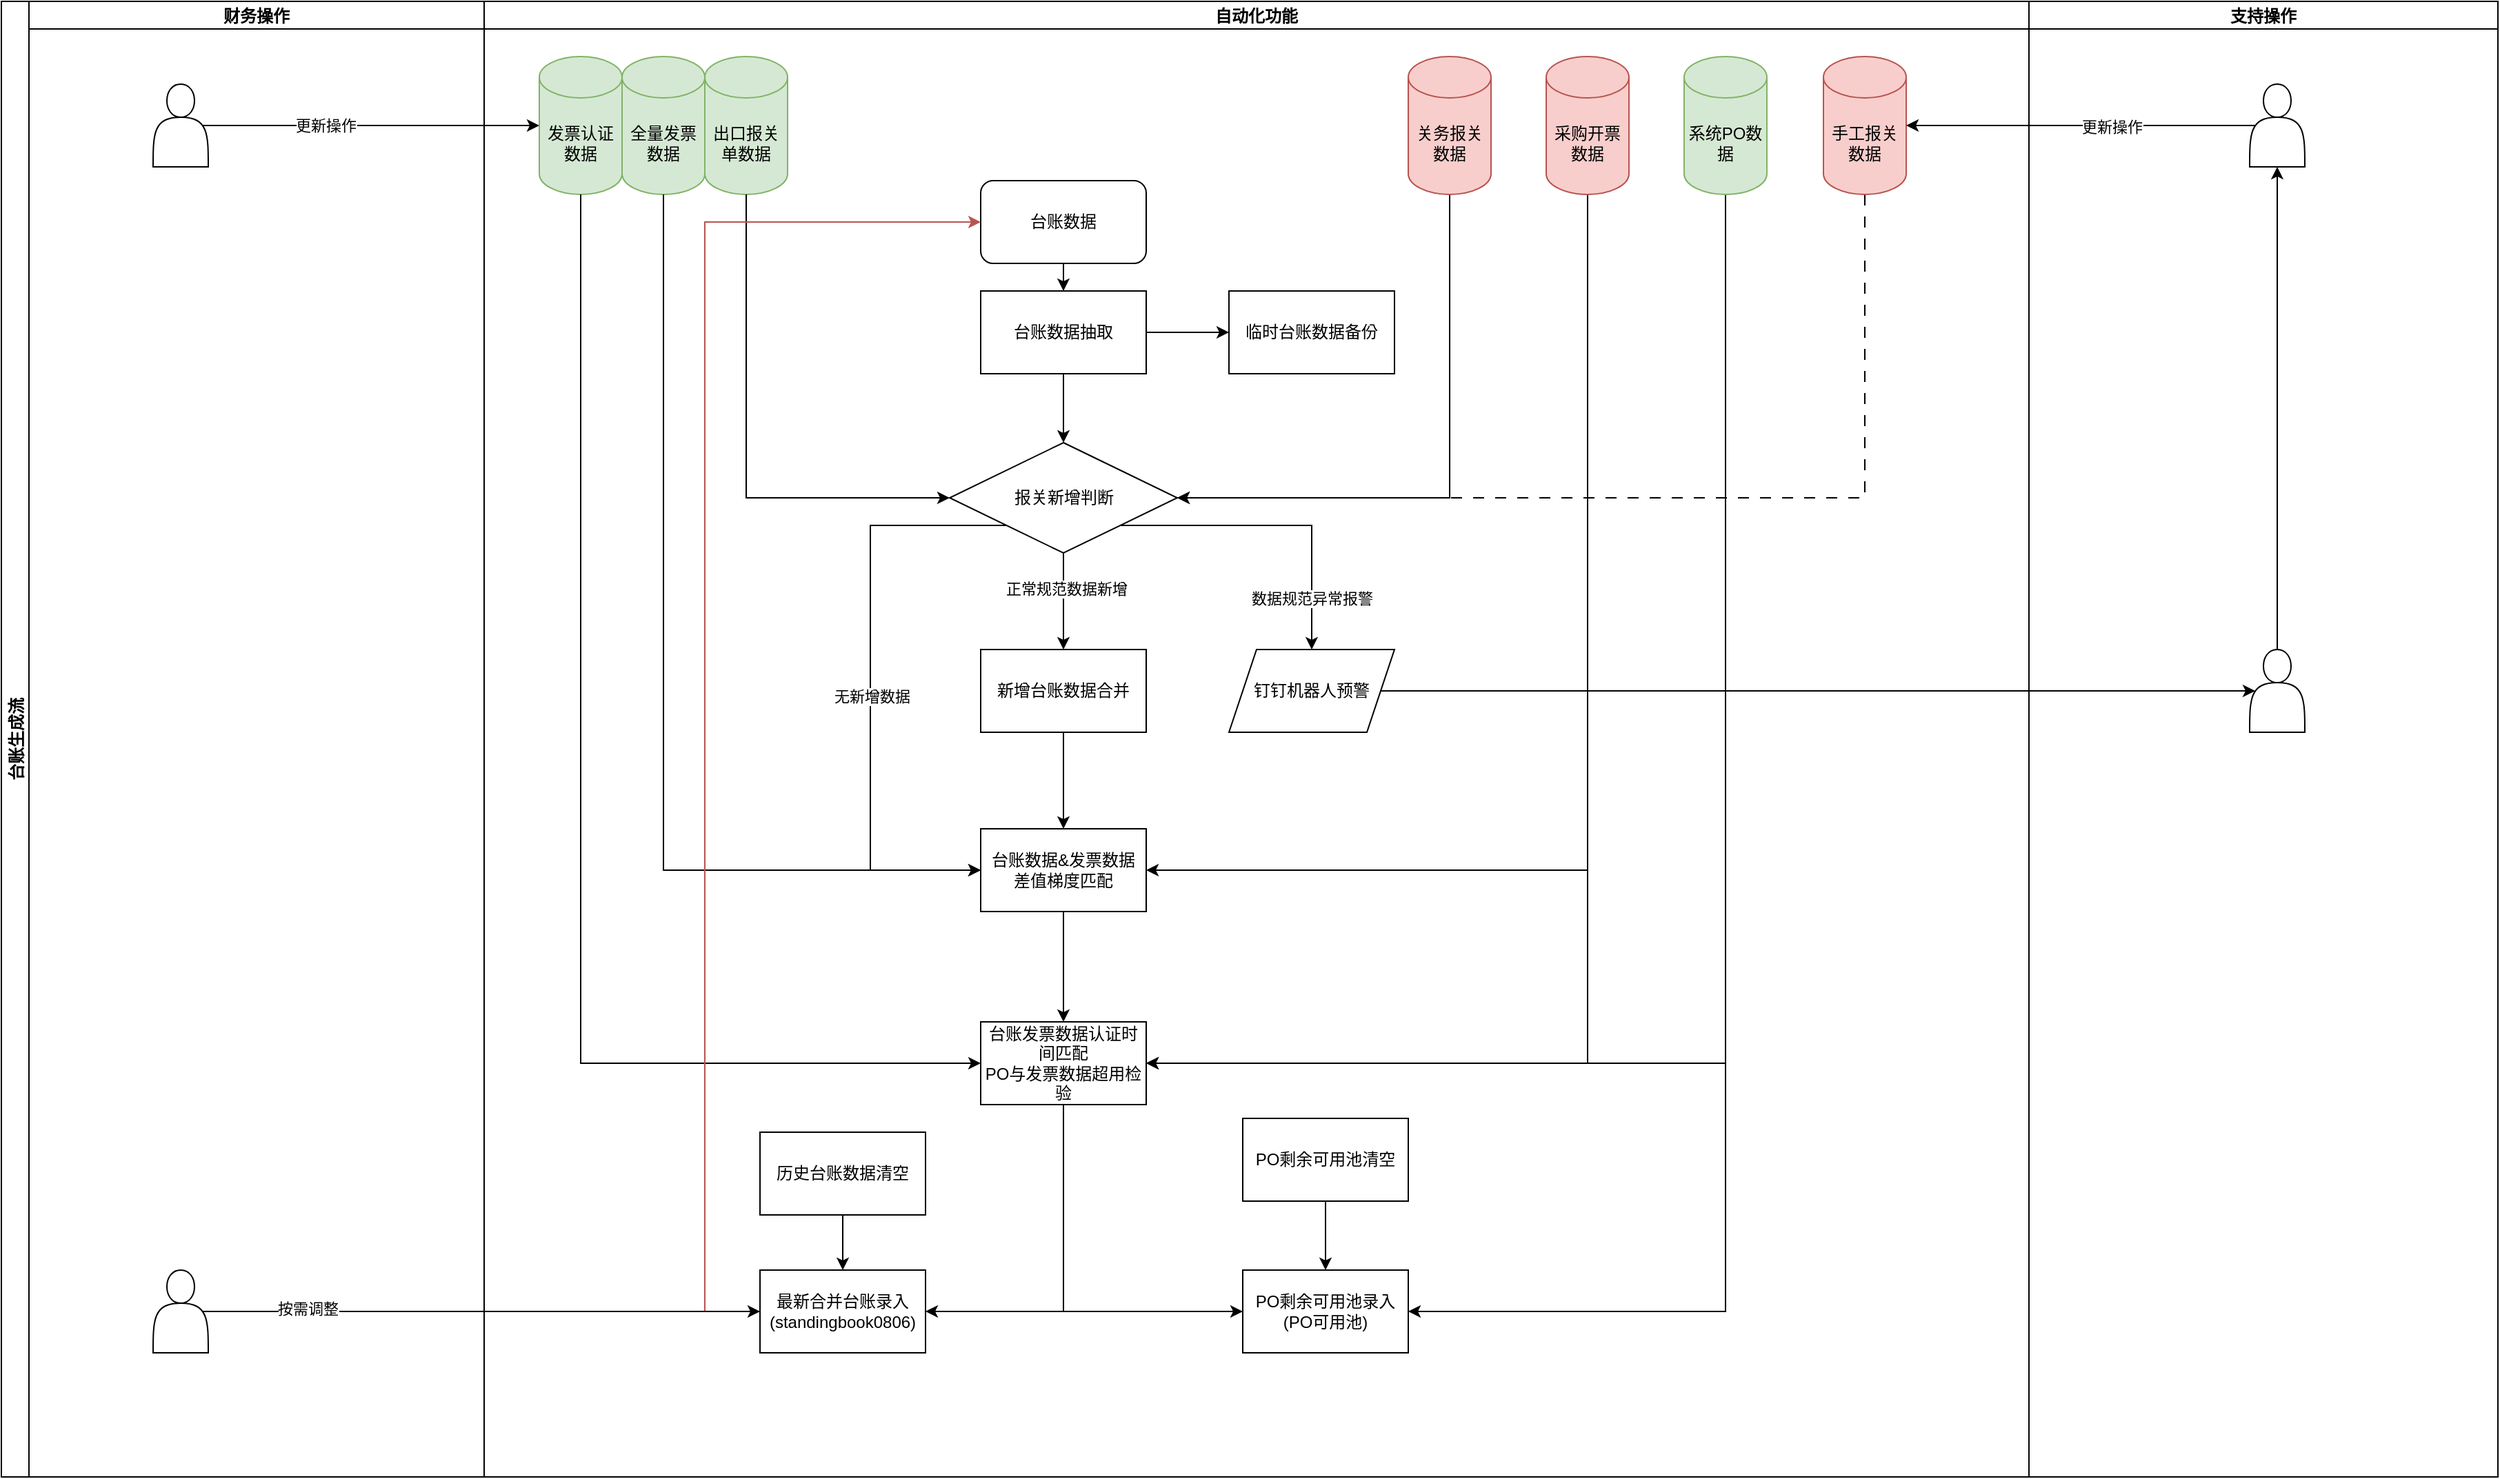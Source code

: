 <mxfile version="24.7.6">
  <diagram id="prtHgNgQTEPvFCAcTncT" name="Page-1">
    <mxGraphModel dx="3033" dy="1206" grid="1" gridSize="10" guides="1" tooltips="1" connect="1" arrows="1" fold="1" page="1" pageScale="1" pageWidth="827" pageHeight="1169" math="0" shadow="0">
      <root>
        <mxCell id="0" />
        <mxCell id="1" parent="0" />
        <mxCell id="HWYvdIPogjPDE-Yno99K-1" value="台账生成流" style="swimlane;childLayout=stackLayout;resizeParent=1;resizeParentMax=0;startSize=20;horizontal=0;horizontalStack=1;" vertex="1" parent="1">
          <mxGeometry x="-110" y="200" width="1810" height="1070" as="geometry">
            <mxRectangle x="10" y="300" width="40" height="50" as="alternateBounds" />
          </mxGeometry>
        </mxCell>
        <mxCell id="HWYvdIPogjPDE-Yno99K-2" value="财务操作" style="swimlane;startSize=20;" vertex="1" parent="HWYvdIPogjPDE-Yno99K-1">
          <mxGeometry x="20" width="330" height="1070" as="geometry" />
        </mxCell>
        <mxCell id="HWYvdIPogjPDE-Yno99K-12" value="" style="shape=actor;whiteSpace=wrap;html=1;" vertex="1" parent="HWYvdIPogjPDE-Yno99K-2">
          <mxGeometry x="90" y="60" width="40" height="60" as="geometry" />
        </mxCell>
        <mxCell id="HWYvdIPogjPDE-Yno99K-69" value="" style="shape=actor;whiteSpace=wrap;html=1;" vertex="1" parent="HWYvdIPogjPDE-Yno99K-2">
          <mxGeometry x="90" y="920" width="40" height="60" as="geometry" />
        </mxCell>
        <mxCell id="HWYvdIPogjPDE-Yno99K-3" value="自动化功能" style="swimlane;startSize=20;" vertex="1" parent="HWYvdIPogjPDE-Yno99K-1">
          <mxGeometry x="350" width="1120" height="1070" as="geometry" />
        </mxCell>
        <mxCell id="HWYvdIPogjPDE-Yno99K-20" style="edgeStyle=orthogonalEdgeStyle;rounded=0;orthogonalLoop=1;jettySize=auto;html=1;exitX=0.5;exitY=1;exitDx=0;exitDy=0;exitPerimeter=0;entryX=1;entryY=0.5;entryDx=0;entryDy=0;" edge="1" parent="HWYvdIPogjPDE-Yno99K-3" source="HWYvdIPogjPDE-Yno99K-5" target="HWYvdIPogjPDE-Yno99K-17">
          <mxGeometry relative="1" as="geometry" />
        </mxCell>
        <mxCell id="HWYvdIPogjPDE-Yno99K-5" value="关务报关数据" style="shape=cylinder3;whiteSpace=wrap;html=1;boundedLbl=1;backgroundOutline=1;size=15;fillColor=#f8cecc;strokeColor=#b85450;" vertex="1" parent="HWYvdIPogjPDE-Yno99K-3">
          <mxGeometry x="670" y="40" width="60" height="100" as="geometry" />
        </mxCell>
        <mxCell id="HWYvdIPogjPDE-Yno99K-47" style="edgeStyle=orthogonalEdgeStyle;rounded=0;orthogonalLoop=1;jettySize=auto;html=1;exitX=0.5;exitY=1;exitDx=0;exitDy=0;exitPerimeter=0;entryX=1;entryY=0.5;entryDx=0;entryDy=0;" edge="1" parent="HWYvdIPogjPDE-Yno99K-3" source="HWYvdIPogjPDE-Yno99K-6" target="HWYvdIPogjPDE-Yno99K-43">
          <mxGeometry relative="1" as="geometry" />
        </mxCell>
        <mxCell id="HWYvdIPogjPDE-Yno99K-59" style="edgeStyle=orthogonalEdgeStyle;rounded=0;orthogonalLoop=1;jettySize=auto;html=1;exitX=0.5;exitY=1;exitDx=0;exitDy=0;exitPerimeter=0;entryX=1;entryY=0.5;entryDx=0;entryDy=0;" edge="1" parent="HWYvdIPogjPDE-Yno99K-3" source="HWYvdIPogjPDE-Yno99K-6" target="HWYvdIPogjPDE-Yno99K-53">
          <mxGeometry relative="1" as="geometry" />
        </mxCell>
        <mxCell id="HWYvdIPogjPDE-Yno99K-6" value="采购开票数据" style="shape=cylinder3;whiteSpace=wrap;html=1;boundedLbl=1;backgroundOutline=1;size=15;fillColor=#f8cecc;strokeColor=#b85450;" vertex="1" parent="HWYvdIPogjPDE-Yno99K-3">
          <mxGeometry x="770" y="40" width="60" height="100" as="geometry" />
        </mxCell>
        <mxCell id="HWYvdIPogjPDE-Yno99K-16" value="" style="edgeStyle=orthogonalEdgeStyle;rounded=0;orthogonalLoop=1;jettySize=auto;html=1;entryX=0.5;entryY=0;entryDx=0;entryDy=0;" edge="1" parent="HWYvdIPogjPDE-Yno99K-3" source="HWYvdIPogjPDE-Yno99K-10" target="HWYvdIPogjPDE-Yno99K-23">
          <mxGeometry relative="1" as="geometry">
            <mxPoint x="355" y="160" as="targetPoint" />
          </mxGeometry>
        </mxCell>
        <mxCell id="HWYvdIPogjPDE-Yno99K-10" value="台账数据" style="rounded=1;whiteSpace=wrap;html=1;" vertex="1" parent="HWYvdIPogjPDE-Yno99K-3">
          <mxGeometry x="360" y="130" width="120" height="60" as="geometry" />
        </mxCell>
        <mxCell id="HWYvdIPogjPDE-Yno99K-11" value="" style="group" vertex="1" connectable="0" parent="HWYvdIPogjPDE-Yno99K-3">
          <mxGeometry x="40" y="40" width="180" height="100" as="geometry" />
        </mxCell>
        <mxCell id="HWYvdIPogjPDE-Yno99K-7" value="发票认证数据" style="shape=cylinder3;whiteSpace=wrap;html=1;boundedLbl=1;backgroundOutline=1;size=15;fillColor=#d5e8d4;strokeColor=#82b366;" vertex="1" parent="HWYvdIPogjPDE-Yno99K-11">
          <mxGeometry width="60" height="100" as="geometry" />
        </mxCell>
        <mxCell id="HWYvdIPogjPDE-Yno99K-8" value="全量发票数据" style="shape=cylinder3;whiteSpace=wrap;html=1;boundedLbl=1;backgroundOutline=1;size=15;fillColor=#d5e8d4;strokeColor=#82b366;" vertex="1" parent="HWYvdIPogjPDE-Yno99K-11">
          <mxGeometry x="60" width="60" height="100" as="geometry" />
        </mxCell>
        <mxCell id="HWYvdIPogjPDE-Yno99K-9" value="出口报关单数据" style="shape=cylinder3;whiteSpace=wrap;html=1;boundedLbl=1;backgroundOutline=1;size=15;fillColor=#d5e8d4;strokeColor=#82b366;" vertex="1" parent="HWYvdIPogjPDE-Yno99K-11">
          <mxGeometry x="120" width="60" height="100" as="geometry" />
        </mxCell>
        <mxCell id="HWYvdIPogjPDE-Yno99K-22" value="" style="edgeStyle=orthogonalEdgeStyle;rounded=0;orthogonalLoop=1;jettySize=auto;html=1;" edge="1" parent="HWYvdIPogjPDE-Yno99K-3" source="HWYvdIPogjPDE-Yno99K-17" target="HWYvdIPogjPDE-Yno99K-21">
          <mxGeometry relative="1" as="geometry" />
        </mxCell>
        <mxCell id="HWYvdIPogjPDE-Yno99K-27" value="正常规范数据新增" style="edgeLabel;html=1;align=center;verticalAlign=middle;resizable=0;points=[];" vertex="1" connectable="0" parent="HWYvdIPogjPDE-Yno99K-22">
          <mxGeometry x="-0.253" y="2" relative="1" as="geometry">
            <mxPoint as="offset" />
          </mxGeometry>
        </mxCell>
        <mxCell id="HWYvdIPogjPDE-Yno99K-36" style="edgeStyle=orthogonalEdgeStyle;rounded=0;orthogonalLoop=1;jettySize=auto;html=1;exitX=1;exitY=1;exitDx=0;exitDy=0;entryX=0.5;entryY=0;entryDx=0;entryDy=0;" edge="1" parent="HWYvdIPogjPDE-Yno99K-3" source="HWYvdIPogjPDE-Yno99K-17" target="HWYvdIPogjPDE-Yno99K-40">
          <mxGeometry relative="1" as="geometry">
            <mxPoint x="600" y="385" as="targetPoint" />
          </mxGeometry>
        </mxCell>
        <mxCell id="HWYvdIPogjPDE-Yno99K-38" value="数据规范异常报警" style="edgeLabel;html=1;align=center;verticalAlign=middle;resizable=0;points=[];" vertex="1" connectable="0" parent="HWYvdIPogjPDE-Yno99K-36">
          <mxGeometry x="0.778" relative="1" as="geometry">
            <mxPoint y="-12" as="offset" />
          </mxGeometry>
        </mxCell>
        <mxCell id="HWYvdIPogjPDE-Yno99K-45" style="edgeStyle=orthogonalEdgeStyle;rounded=0;orthogonalLoop=1;jettySize=auto;html=1;exitX=0;exitY=1;exitDx=0;exitDy=0;entryX=0;entryY=0.5;entryDx=0;entryDy=0;" edge="1" parent="HWYvdIPogjPDE-Yno99K-3" source="HWYvdIPogjPDE-Yno99K-17" target="HWYvdIPogjPDE-Yno99K-43">
          <mxGeometry relative="1" as="geometry">
            <Array as="points">
              <mxPoint x="280" y="380" />
              <mxPoint x="280" y="630" />
            </Array>
          </mxGeometry>
        </mxCell>
        <mxCell id="HWYvdIPogjPDE-Yno99K-46" value="无新增数据" style="edgeLabel;html=1;align=center;verticalAlign=middle;resizable=0;points=[];" vertex="1" connectable="0" parent="HWYvdIPogjPDE-Yno99K-45">
          <mxGeometry x="0.043" y="1" relative="1" as="geometry">
            <mxPoint y="-1" as="offset" />
          </mxGeometry>
        </mxCell>
        <mxCell id="HWYvdIPogjPDE-Yno99K-17" value="报关新增判断" style="rhombus;whiteSpace=wrap;html=1;" vertex="1" parent="HWYvdIPogjPDE-Yno99K-3">
          <mxGeometry x="337.5" y="320" width="165" height="80" as="geometry" />
        </mxCell>
        <mxCell id="HWYvdIPogjPDE-Yno99K-19" style="edgeStyle=orthogonalEdgeStyle;rounded=0;orthogonalLoop=1;jettySize=auto;html=1;exitX=0.5;exitY=1;exitDx=0;exitDy=0;exitPerimeter=0;entryX=0;entryY=0.5;entryDx=0;entryDy=0;" edge="1" parent="HWYvdIPogjPDE-Yno99K-3" source="HWYvdIPogjPDE-Yno99K-9" target="HWYvdIPogjPDE-Yno99K-17">
          <mxGeometry relative="1" as="geometry" />
        </mxCell>
        <mxCell id="HWYvdIPogjPDE-Yno99K-44" value="" style="edgeStyle=orthogonalEdgeStyle;rounded=0;orthogonalLoop=1;jettySize=auto;html=1;" edge="1" parent="HWYvdIPogjPDE-Yno99K-3" source="HWYvdIPogjPDE-Yno99K-21" target="HWYvdIPogjPDE-Yno99K-43">
          <mxGeometry relative="1" as="geometry" />
        </mxCell>
        <mxCell id="HWYvdIPogjPDE-Yno99K-21" value="新增台账数据合并" style="whiteSpace=wrap;html=1;" vertex="1" parent="HWYvdIPogjPDE-Yno99K-3">
          <mxGeometry x="360" y="470" width="120" height="60" as="geometry" />
        </mxCell>
        <mxCell id="HWYvdIPogjPDE-Yno99K-26" value="" style="edgeStyle=orthogonalEdgeStyle;rounded=0;orthogonalLoop=1;jettySize=auto;html=1;" edge="1" parent="HWYvdIPogjPDE-Yno99K-3" source="HWYvdIPogjPDE-Yno99K-23" target="HWYvdIPogjPDE-Yno99K-17">
          <mxGeometry relative="1" as="geometry" />
        </mxCell>
        <mxCell id="HWYvdIPogjPDE-Yno99K-33" value="" style="edgeStyle=orthogonalEdgeStyle;rounded=0;orthogonalLoop=1;jettySize=auto;html=1;" edge="1" parent="HWYvdIPogjPDE-Yno99K-3" source="HWYvdIPogjPDE-Yno99K-23" target="HWYvdIPogjPDE-Yno99K-32">
          <mxGeometry relative="1" as="geometry" />
        </mxCell>
        <mxCell id="HWYvdIPogjPDE-Yno99K-23" value="台账数据抽取" style="rounded=0;whiteSpace=wrap;html=1;" vertex="1" parent="HWYvdIPogjPDE-Yno99K-3">
          <mxGeometry x="360" y="210" width="120" height="60" as="geometry" />
        </mxCell>
        <mxCell id="HWYvdIPogjPDE-Yno99K-32" value="临时台账数据备份" style="whiteSpace=wrap;html=1;rounded=0;" vertex="1" parent="HWYvdIPogjPDE-Yno99K-3">
          <mxGeometry x="540" y="210" width="120" height="60" as="geometry" />
        </mxCell>
        <mxCell id="HWYvdIPogjPDE-Yno99K-40" value="钉钉机器人预警" style="shape=parallelogram;perimeter=parallelogramPerimeter;whiteSpace=wrap;html=1;fixedSize=1;" vertex="1" parent="HWYvdIPogjPDE-Yno99K-3">
          <mxGeometry x="540" y="470" width="120" height="60" as="geometry" />
        </mxCell>
        <mxCell id="HWYvdIPogjPDE-Yno99K-54" value="" style="edgeStyle=orthogonalEdgeStyle;rounded=0;orthogonalLoop=1;jettySize=auto;html=1;" edge="1" parent="HWYvdIPogjPDE-Yno99K-3" source="HWYvdIPogjPDE-Yno99K-43" target="HWYvdIPogjPDE-Yno99K-53">
          <mxGeometry relative="1" as="geometry" />
        </mxCell>
        <mxCell id="HWYvdIPogjPDE-Yno99K-43" value="台账数据&amp;amp;发票数据&lt;br&gt;差值梯度匹配" style="whiteSpace=wrap;html=1;" vertex="1" parent="HWYvdIPogjPDE-Yno99K-3">
          <mxGeometry x="360" y="600" width="120" height="60" as="geometry" />
        </mxCell>
        <mxCell id="HWYvdIPogjPDE-Yno99K-49" style="edgeStyle=orthogonalEdgeStyle;rounded=0;orthogonalLoop=1;jettySize=auto;html=1;exitX=0.5;exitY=1;exitDx=0;exitDy=0;exitPerimeter=0;entryX=1;entryY=0.5;entryDx=0;entryDy=0;dashed=1;dashPattern=8 8;" edge="1" parent="HWYvdIPogjPDE-Yno99K-3" source="HWYvdIPogjPDE-Yno99K-48" target="HWYvdIPogjPDE-Yno99K-17">
          <mxGeometry relative="1" as="geometry" />
        </mxCell>
        <mxCell id="HWYvdIPogjPDE-Yno99K-48" value="手工报关数据" style="shape=cylinder3;whiteSpace=wrap;html=1;boundedLbl=1;backgroundOutline=1;size=15;fillColor=#f8cecc;strokeColor=#b85450;" vertex="1" parent="HWYvdIPogjPDE-Yno99K-3">
          <mxGeometry x="971" y="40" width="60" height="100" as="geometry" />
        </mxCell>
        <mxCell id="HWYvdIPogjPDE-Yno99K-61" style="edgeStyle=orthogonalEdgeStyle;rounded=0;orthogonalLoop=1;jettySize=auto;html=1;exitX=0.5;exitY=1;exitDx=0;exitDy=0;entryX=0;entryY=0.5;entryDx=0;entryDy=0;" edge="1" parent="HWYvdIPogjPDE-Yno99K-3" source="HWYvdIPogjPDE-Yno99K-53" target="HWYvdIPogjPDE-Yno99K-60">
          <mxGeometry relative="1" as="geometry" />
        </mxCell>
        <mxCell id="HWYvdIPogjPDE-Yno99K-67" style="edgeStyle=orthogonalEdgeStyle;rounded=0;orthogonalLoop=1;jettySize=auto;html=1;exitX=0.5;exitY=1;exitDx=0;exitDy=0;entryX=1;entryY=0.5;entryDx=0;entryDy=0;" edge="1" parent="HWYvdIPogjPDE-Yno99K-3" source="HWYvdIPogjPDE-Yno99K-53" target="HWYvdIPogjPDE-Yno99K-66">
          <mxGeometry relative="1" as="geometry" />
        </mxCell>
        <mxCell id="HWYvdIPogjPDE-Yno99K-53" value="台账发票数据认证时间匹配&lt;br&gt;PO与发票数据超用检验" style="whiteSpace=wrap;html=1;" vertex="1" parent="HWYvdIPogjPDE-Yno99K-3">
          <mxGeometry x="360" y="740" width="120" height="60" as="geometry" />
        </mxCell>
        <mxCell id="HWYvdIPogjPDE-Yno99K-55" style="edgeStyle=orthogonalEdgeStyle;rounded=0;orthogonalLoop=1;jettySize=auto;html=1;exitX=0.5;exitY=1;exitDx=0;exitDy=0;exitPerimeter=0;entryX=0;entryY=0.5;entryDx=0;entryDy=0;" edge="1" parent="HWYvdIPogjPDE-Yno99K-3" source="HWYvdIPogjPDE-Yno99K-8" target="HWYvdIPogjPDE-Yno99K-43">
          <mxGeometry relative="1" as="geometry" />
        </mxCell>
        <mxCell id="HWYvdIPogjPDE-Yno99K-56" style="edgeStyle=orthogonalEdgeStyle;rounded=0;orthogonalLoop=1;jettySize=auto;html=1;exitX=0.5;exitY=1;exitDx=0;exitDy=0;exitPerimeter=0;entryX=0;entryY=0.5;entryDx=0;entryDy=0;" edge="1" parent="HWYvdIPogjPDE-Yno99K-3" source="HWYvdIPogjPDE-Yno99K-7" target="HWYvdIPogjPDE-Yno99K-53">
          <mxGeometry relative="1" as="geometry" />
        </mxCell>
        <mxCell id="HWYvdIPogjPDE-Yno99K-58" style="edgeStyle=orthogonalEdgeStyle;rounded=0;orthogonalLoop=1;jettySize=auto;html=1;exitX=0.5;exitY=1;exitDx=0;exitDy=0;exitPerimeter=0;entryX=1;entryY=0.5;entryDx=0;entryDy=0;" edge="1" parent="HWYvdIPogjPDE-Yno99K-3" source="HWYvdIPogjPDE-Yno99K-57" target="HWYvdIPogjPDE-Yno99K-53">
          <mxGeometry relative="1" as="geometry" />
        </mxCell>
        <mxCell id="HWYvdIPogjPDE-Yno99K-62" style="edgeStyle=orthogonalEdgeStyle;rounded=0;orthogonalLoop=1;jettySize=auto;html=1;exitX=0.5;exitY=1;exitDx=0;exitDy=0;exitPerimeter=0;entryX=1;entryY=0.5;entryDx=0;entryDy=0;" edge="1" parent="HWYvdIPogjPDE-Yno99K-3" source="HWYvdIPogjPDE-Yno99K-57" target="HWYvdIPogjPDE-Yno99K-60">
          <mxGeometry relative="1" as="geometry" />
        </mxCell>
        <mxCell id="HWYvdIPogjPDE-Yno99K-57" value="系统PO数据" style="shape=cylinder3;whiteSpace=wrap;html=1;boundedLbl=1;backgroundOutline=1;size=15;fillColor=#d5e8d4;strokeColor=#82b366;" vertex="1" parent="HWYvdIPogjPDE-Yno99K-3">
          <mxGeometry x="870" y="40" width="60" height="100" as="geometry" />
        </mxCell>
        <mxCell id="HWYvdIPogjPDE-Yno99K-60" value="PO剩余可用池录入&lt;br&gt;(PO可用池)" style="rounded=0;whiteSpace=wrap;html=1;" vertex="1" parent="HWYvdIPogjPDE-Yno99K-3">
          <mxGeometry x="550" y="920" width="120" height="60" as="geometry" />
        </mxCell>
        <mxCell id="HWYvdIPogjPDE-Yno99K-64" value="" style="edgeStyle=orthogonalEdgeStyle;rounded=0;orthogonalLoop=1;jettySize=auto;html=1;" edge="1" parent="HWYvdIPogjPDE-Yno99K-3" source="HWYvdIPogjPDE-Yno99K-63" target="HWYvdIPogjPDE-Yno99K-60">
          <mxGeometry relative="1" as="geometry" />
        </mxCell>
        <mxCell id="HWYvdIPogjPDE-Yno99K-63" value="PO剩余可用池清空" style="rounded=0;whiteSpace=wrap;html=1;" vertex="1" parent="HWYvdIPogjPDE-Yno99K-3">
          <mxGeometry x="550" y="810" width="120" height="60" as="geometry" />
        </mxCell>
        <mxCell id="HWYvdIPogjPDE-Yno99K-68" value="" style="edgeStyle=orthogonalEdgeStyle;rounded=0;orthogonalLoop=1;jettySize=auto;html=1;" edge="1" parent="HWYvdIPogjPDE-Yno99K-3" source="HWYvdIPogjPDE-Yno99K-65" target="HWYvdIPogjPDE-Yno99K-66">
          <mxGeometry relative="1" as="geometry" />
        </mxCell>
        <mxCell id="HWYvdIPogjPDE-Yno99K-65" value="历史台账数据清空" style="rounded=0;whiteSpace=wrap;html=1;" vertex="1" parent="HWYvdIPogjPDE-Yno99K-3">
          <mxGeometry x="200" y="820" width="120" height="60" as="geometry" />
        </mxCell>
        <mxCell id="HWYvdIPogjPDE-Yno99K-72" style="edgeStyle=orthogonalEdgeStyle;rounded=0;orthogonalLoop=1;jettySize=auto;html=1;exitX=0;exitY=0.5;exitDx=0;exitDy=0;entryX=0;entryY=0.5;entryDx=0;entryDy=0;fillColor=#f8cecc;strokeColor=#b85450;" edge="1" parent="HWYvdIPogjPDE-Yno99K-3" source="HWYvdIPogjPDE-Yno99K-66" target="HWYvdIPogjPDE-Yno99K-10">
          <mxGeometry relative="1" as="geometry">
            <Array as="points">
              <mxPoint x="160" y="950" />
              <mxPoint x="160" y="160" />
            </Array>
          </mxGeometry>
        </mxCell>
        <mxCell id="HWYvdIPogjPDE-Yno99K-66" value="最新合并台账录入&lt;br&gt;(standingbook0806)" style="rounded=0;whiteSpace=wrap;html=1;" vertex="1" parent="HWYvdIPogjPDE-Yno99K-3">
          <mxGeometry x="200" y="920" width="120" height="60" as="geometry" />
        </mxCell>
        <mxCell id="HWYvdIPogjPDE-Yno99K-4" value="支持操作" style="swimlane;startSize=20;" vertex="1" parent="HWYvdIPogjPDE-Yno99K-1">
          <mxGeometry x="1470" width="340" height="1070" as="geometry" />
        </mxCell>
        <mxCell id="HWYvdIPogjPDE-Yno99K-50" value="" style="shape=actor;whiteSpace=wrap;html=1;" vertex="1" parent="HWYvdIPogjPDE-Yno99K-4">
          <mxGeometry x="160" y="60" width="40" height="60" as="geometry" />
        </mxCell>
        <mxCell id="HWYvdIPogjPDE-Yno99K-75" style="edgeStyle=orthogonalEdgeStyle;rounded=0;orthogonalLoop=1;jettySize=auto;html=1;exitX=0.5;exitY=0;exitDx=0;exitDy=0;entryX=0.5;entryY=1;entryDx=0;entryDy=0;" edge="1" parent="HWYvdIPogjPDE-Yno99K-4" source="HWYvdIPogjPDE-Yno99K-73" target="HWYvdIPogjPDE-Yno99K-50">
          <mxGeometry relative="1" as="geometry" />
        </mxCell>
        <mxCell id="HWYvdIPogjPDE-Yno99K-73" value="" style="shape=actor;whiteSpace=wrap;html=1;" vertex="1" parent="HWYvdIPogjPDE-Yno99K-4">
          <mxGeometry x="160" y="470" width="40" height="60" as="geometry" />
        </mxCell>
        <mxCell id="HWYvdIPogjPDE-Yno99K-13" style="edgeStyle=orthogonalEdgeStyle;rounded=0;orthogonalLoop=1;jettySize=auto;html=1;exitX=0.9;exitY=0.5;exitDx=0;exitDy=0;exitPerimeter=0;" edge="1" parent="HWYvdIPogjPDE-Yno99K-1" source="HWYvdIPogjPDE-Yno99K-12" target="HWYvdIPogjPDE-Yno99K-7">
          <mxGeometry relative="1" as="geometry" />
        </mxCell>
        <mxCell id="HWYvdIPogjPDE-Yno99K-14" value="更新操作" style="edgeLabel;html=1;align=center;verticalAlign=middle;resizable=0;points=[];" vertex="1" connectable="0" parent="HWYvdIPogjPDE-Yno99K-13">
          <mxGeometry x="-0.27" relative="1" as="geometry">
            <mxPoint as="offset" />
          </mxGeometry>
        </mxCell>
        <mxCell id="HWYvdIPogjPDE-Yno99K-51" style="edgeStyle=orthogonalEdgeStyle;rounded=0;orthogonalLoop=1;jettySize=auto;html=1;exitX=0.1;exitY=0.5;exitDx=0;exitDy=0;exitPerimeter=0;entryX=1;entryY=0.5;entryDx=0;entryDy=0;entryPerimeter=0;" edge="1" parent="HWYvdIPogjPDE-Yno99K-1" source="HWYvdIPogjPDE-Yno99K-50" target="HWYvdIPogjPDE-Yno99K-48">
          <mxGeometry relative="1" as="geometry" />
        </mxCell>
        <mxCell id="HWYvdIPogjPDE-Yno99K-52" value="更新操作" style="edgeLabel;html=1;align=center;verticalAlign=middle;resizable=0;points=[];" vertex="1" connectable="0" parent="HWYvdIPogjPDE-Yno99K-51">
          <mxGeometry x="-0.18" y="1" relative="1" as="geometry">
            <mxPoint x="-1" as="offset" />
          </mxGeometry>
        </mxCell>
        <mxCell id="HWYvdIPogjPDE-Yno99K-70" style="edgeStyle=orthogonalEdgeStyle;rounded=0;orthogonalLoop=1;jettySize=auto;html=1;exitX=0.9;exitY=0.5;exitDx=0;exitDy=0;exitPerimeter=0;entryX=0;entryY=0.5;entryDx=0;entryDy=0;" edge="1" parent="HWYvdIPogjPDE-Yno99K-1" source="HWYvdIPogjPDE-Yno99K-69" target="HWYvdIPogjPDE-Yno99K-66">
          <mxGeometry relative="1" as="geometry" />
        </mxCell>
        <mxCell id="HWYvdIPogjPDE-Yno99K-71" value="按需调整" style="edgeLabel;html=1;align=center;verticalAlign=middle;resizable=0;points=[];" vertex="1" connectable="0" parent="HWYvdIPogjPDE-Yno99K-70">
          <mxGeometry x="-0.627" y="2" relative="1" as="geometry">
            <mxPoint as="offset" />
          </mxGeometry>
        </mxCell>
        <mxCell id="HWYvdIPogjPDE-Yno99K-74" style="edgeStyle=orthogonalEdgeStyle;rounded=0;orthogonalLoop=1;jettySize=auto;html=1;exitX=1;exitY=0.5;exitDx=0;exitDy=0;entryX=0.1;entryY=0.5;entryDx=0;entryDy=0;entryPerimeter=0;" edge="1" parent="HWYvdIPogjPDE-Yno99K-1" source="HWYvdIPogjPDE-Yno99K-40" target="HWYvdIPogjPDE-Yno99K-73">
          <mxGeometry relative="1" as="geometry" />
        </mxCell>
      </root>
    </mxGraphModel>
  </diagram>
</mxfile>
